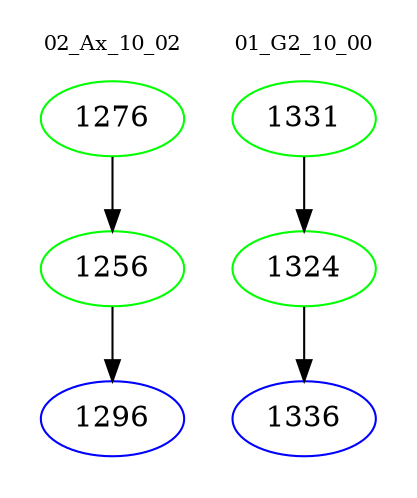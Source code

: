 digraph{
subgraph cluster_0 {
color = white
label = "02_Ax_10_02";
fontsize=10;
T0_1276 [label="1276", color="green"]
T0_1276 -> T0_1256 [color="black"]
T0_1256 [label="1256", color="green"]
T0_1256 -> T0_1296 [color="black"]
T0_1296 [label="1296", color="blue"]
}
subgraph cluster_1 {
color = white
label = "01_G2_10_00";
fontsize=10;
T1_1331 [label="1331", color="green"]
T1_1331 -> T1_1324 [color="black"]
T1_1324 [label="1324", color="green"]
T1_1324 -> T1_1336 [color="black"]
T1_1336 [label="1336", color="blue"]
}
}
